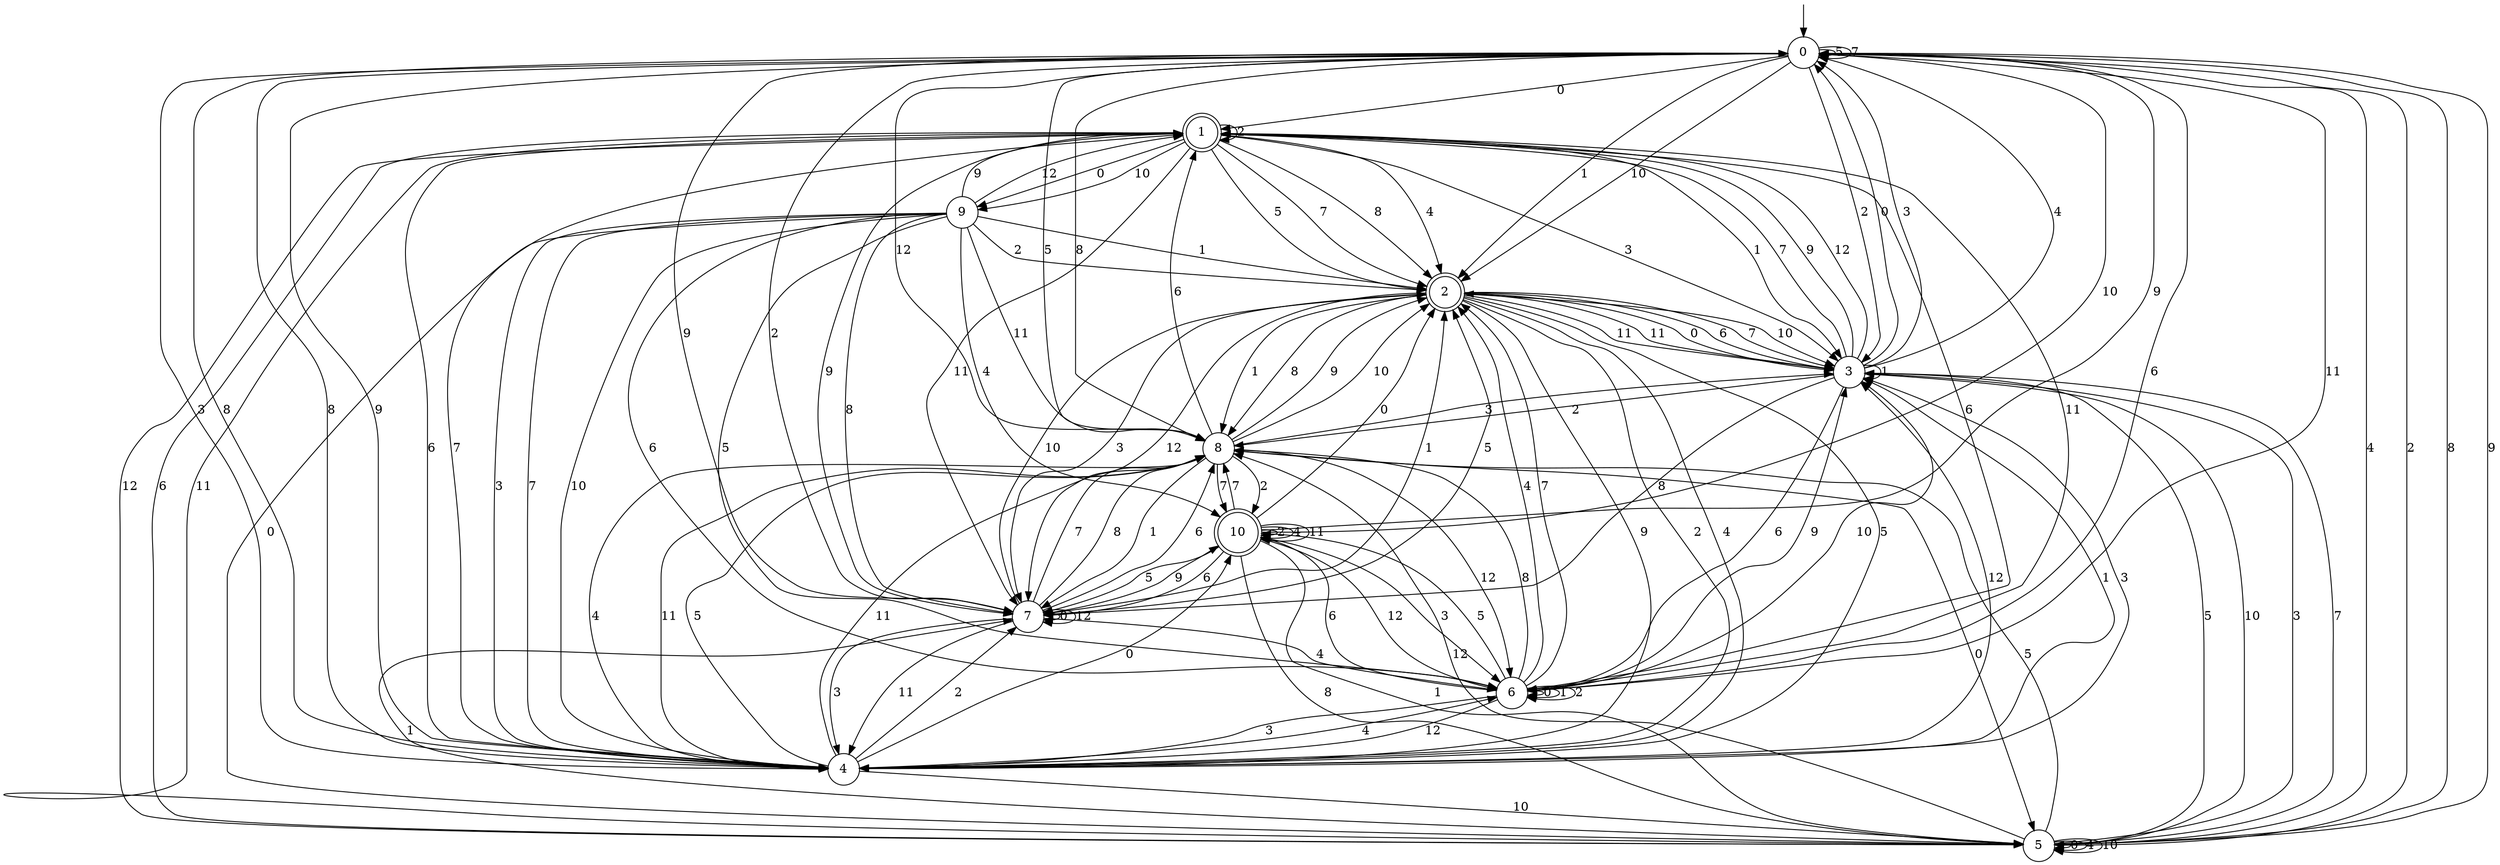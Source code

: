 digraph g {

	s0 [shape="circle" label="0"];
	s1 [shape="doublecircle" label="1"];
	s2 [shape="doublecircle" label="2"];
	s3 [shape="circle" label="3"];
	s4 [shape="circle" label="4"];
	s5 [shape="circle" label="5"];
	s6 [shape="circle" label="6"];
	s7 [shape="circle" label="7"];
	s8 [shape="circle" label="8"];
	s9 [shape="circle" label="9"];
	s10 [shape="doublecircle" label="10"];
	s0 -> s1 [label="0"];
	s0 -> s2 [label="1"];
	s0 -> s3 [label="2"];
	s0 -> s4 [label="3"];
	s0 -> s5 [label="4"];
	s0 -> s0 [label="5"];
	s0 -> s6 [label="6"];
	s0 -> s0 [label="7"];
	s0 -> s4 [label="8"];
	s0 -> s7 [label="9"];
	s0 -> s2 [label="10"];
	s0 -> s6 [label="11"];
	s0 -> s8 [label="12"];
	s1 -> s9 [label="0"];
	s1 -> s3 [label="1"];
	s1 -> s1 [label="2"];
	s1 -> s3 [label="3"];
	s1 -> s2 [label="4"];
	s1 -> s2 [label="5"];
	s1 -> s6 [label="6"];
	s1 -> s2 [label="7"];
	s1 -> s2 [label="8"];
	s1 -> s7 [label="9"];
	s1 -> s9 [label="10"];
	s1 -> s7 [label="11"];
	s1 -> s5 [label="12"];
	s2 -> s3 [label="0"];
	s2 -> s8 [label="1"];
	s2 -> s4 [label="2"];
	s2 -> s7 [label="3"];
	s2 -> s4 [label="4"];
	s2 -> s4 [label="5"];
	s2 -> s3 [label="6"];
	s2 -> s3 [label="7"];
	s2 -> s8 [label="8"];
	s2 -> s4 [label="9"];
	s2 -> s3 [label="10"];
	s2 -> s3 [label="11"];
	s2 -> s7 [label="12"];
	s3 -> s0 [label="0"];
	s3 -> s3 [label="1"];
	s3 -> s8 [label="2"];
	s3 -> s0 [label="3"];
	s3 -> s0 [label="4"];
	s3 -> s5 [label="5"];
	s3 -> s6 [label="6"];
	s3 -> s1 [label="7"];
	s3 -> s7 [label="8"];
	s3 -> s1 [label="9"];
	s3 -> s5 [label="10"];
	s3 -> s2 [label="11"];
	s3 -> s1 [label="12"];
	s4 -> s10 [label="0"];
	s4 -> s3 [label="1"];
	s4 -> s7 [label="2"];
	s4 -> s3 [label="3"];
	s4 -> s6 [label="4"];
	s4 -> s8 [label="5"];
	s4 -> s1 [label="6"];
	s4 -> s1 [label="7"];
	s4 -> s0 [label="8"];
	s4 -> s0 [label="9"];
	s4 -> s5 [label="10"];
	s4 -> s8 [label="11"];
	s4 -> s3 [label="12"];
	s5 -> s5 [label="0"];
	s5 -> s7 [label="1"];
	s5 -> s0 [label="2"];
	s5 -> s3 [label="3"];
	s5 -> s5 [label="4"];
	s5 -> s8 [label="5"];
	s5 -> s1 [label="6"];
	s5 -> s3 [label="7"];
	s5 -> s0 [label="8"];
	s5 -> s0 [label="9"];
	s5 -> s5 [label="10"];
	s5 -> s1 [label="11"];
	s5 -> s8 [label="12"];
	s6 -> s6 [label="0"];
	s6 -> s6 [label="1"];
	s6 -> s6 [label="2"];
	s6 -> s4 [label="3"];
	s6 -> s2 [label="4"];
	s6 -> s10 [label="5"];
	s6 -> s10 [label="6"];
	s6 -> s2 [label="7"];
	s6 -> s8 [label="8"];
	s6 -> s3 [label="9"];
	s6 -> s3 [label="10"];
	s6 -> s1 [label="11"];
	s6 -> s4 [label="12"];
	s7 -> s7 [label="0"];
	s7 -> s2 [label="1"];
	s7 -> s0 [label="2"];
	s7 -> s4 [label="3"];
	s7 -> s6 [label="4"];
	s7 -> s2 [label="5"];
	s7 -> s8 [label="6"];
	s7 -> s8 [label="7"];
	s7 -> s8 [label="8"];
	s7 -> s10 [label="9"];
	s7 -> s2 [label="10"];
	s7 -> s4 [label="11"];
	s7 -> s7 [label="12"];
	s8 -> s5 [label="0"];
	s8 -> s7 [label="1"];
	s8 -> s10 [label="2"];
	s8 -> s3 [label="3"];
	s8 -> s4 [label="4"];
	s8 -> s0 [label="5"];
	s8 -> s1 [label="6"];
	s8 -> s10 [label="7"];
	s8 -> s0 [label="8"];
	s8 -> s2 [label="9"];
	s8 -> s2 [label="10"];
	s8 -> s4 [label="11"];
	s8 -> s6 [label="12"];
	s9 -> s5 [label="0"];
	s9 -> s2 [label="1"];
	s9 -> s2 [label="2"];
	s9 -> s4 [label="3"];
	s9 -> s10 [label="4"];
	s9 -> s6 [label="5"];
	s9 -> s6 [label="6"];
	s9 -> s4 [label="7"];
	s9 -> s7 [label="8"];
	s9 -> s1 [label="9"];
	s9 -> s4 [label="10"];
	s9 -> s8 [label="11"];
	s9 -> s1 [label="12"];
	s10 -> s2 [label="0"];
	s10 -> s5 [label="1"];
	s10 -> s10 [label="2"];
	s10 -> s6 [label="3"];
	s10 -> s10 [label="4"];
	s10 -> s7 [label="5"];
	s10 -> s7 [label="6"];
	s10 -> s8 [label="7"];
	s10 -> s5 [label="8"];
	s10 -> s0 [label="9"];
	s10 -> s0 [label="10"];
	s10 -> s10 [label="11"];
	s10 -> s6 [label="12"];

__start0 [label="" shape="none" width="0" height="0"];
__start0 -> s0;

}
